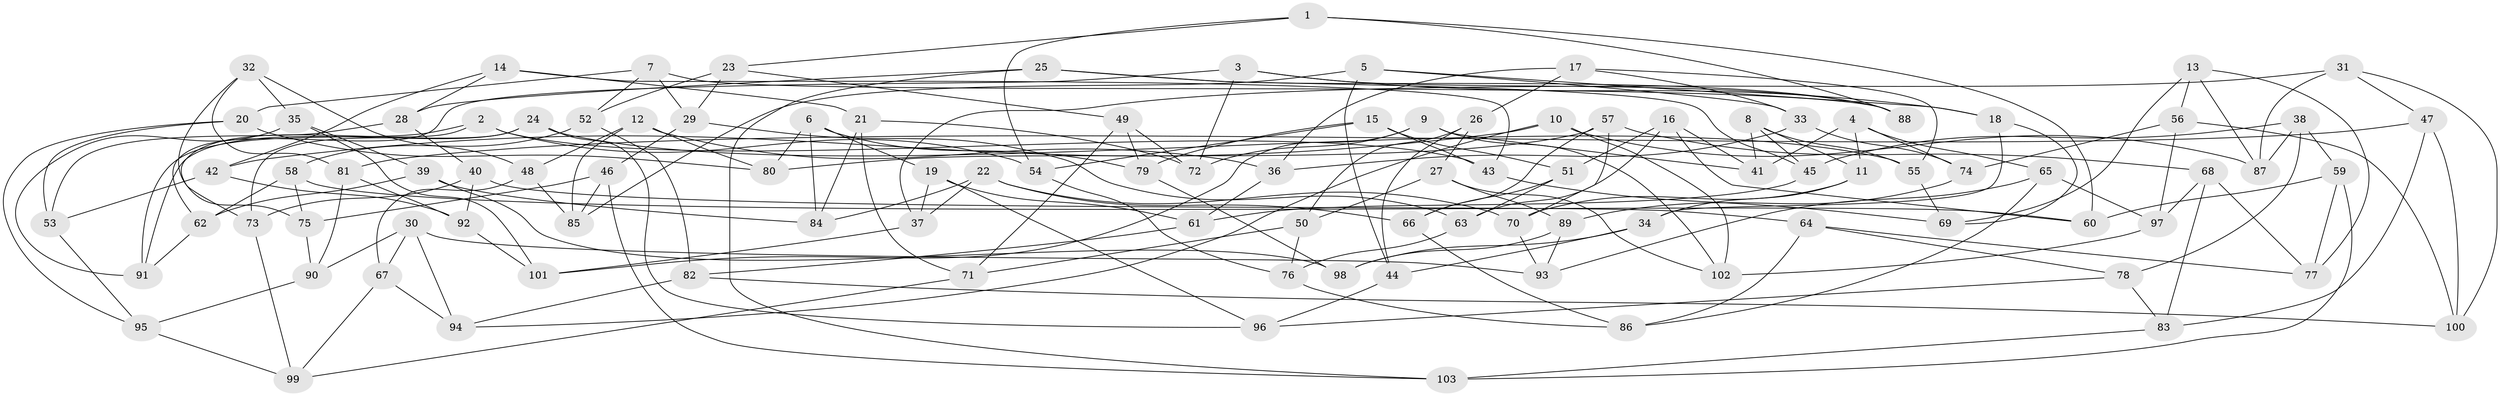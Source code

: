 // coarse degree distribution, {3: 0.19607843137254902, 4: 0.35294117647058826, 5: 0.19607843137254902, 7: 0.058823529411764705, 2: 0.0196078431372549, 6: 0.0784313725490196, 9: 0.0196078431372549, 11: 0.0196078431372549, 13: 0.0196078431372549, 8: 0.0392156862745098}
// Generated by graph-tools (version 1.1) at 2025/03/03/04/25 22:03:00]
// undirected, 103 vertices, 206 edges
graph export_dot {
graph [start="1"]
  node [color=gray90,style=filled];
  1;
  2;
  3;
  4;
  5;
  6;
  7;
  8;
  9;
  10;
  11;
  12;
  13;
  14;
  15;
  16;
  17;
  18;
  19;
  20;
  21;
  22;
  23;
  24;
  25;
  26;
  27;
  28;
  29;
  30;
  31;
  32;
  33;
  34;
  35;
  36;
  37;
  38;
  39;
  40;
  41;
  42;
  43;
  44;
  45;
  46;
  47;
  48;
  49;
  50;
  51;
  52;
  53;
  54;
  55;
  56;
  57;
  58;
  59;
  60;
  61;
  62;
  63;
  64;
  65;
  66;
  67;
  68;
  69;
  70;
  71;
  72;
  73;
  74;
  75;
  76;
  77;
  78;
  79;
  80;
  81;
  82;
  83;
  84;
  85;
  86;
  87;
  88;
  89;
  90;
  91;
  92;
  93;
  94;
  95;
  96;
  97;
  98;
  99;
  100;
  101;
  102;
  103;
  1 -- 88;
  1 -- 54;
  1 -- 23;
  1 -- 60;
  2 -- 54;
  2 -- 43;
  2 -- 73;
  2 -- 91;
  3 -- 88;
  3 -- 18;
  3 -- 62;
  3 -- 72;
  4 -- 74;
  4 -- 11;
  4 -- 41;
  4 -- 65;
  5 -- 18;
  5 -- 85;
  5 -- 44;
  5 -- 33;
  6 -- 79;
  6 -- 84;
  6 -- 80;
  6 -- 19;
  7 -- 29;
  7 -- 20;
  7 -- 88;
  7 -- 52;
  8 -- 55;
  8 -- 11;
  8 -- 45;
  8 -- 41;
  9 -- 101;
  9 -- 41;
  9 -- 102;
  9 -- 72;
  10 -- 102;
  10 -- 94;
  10 -- 87;
  10 -- 42;
  11 -- 34;
  11 -- 70;
  12 -- 48;
  12 -- 36;
  12 -- 85;
  12 -- 80;
  13 -- 56;
  13 -- 77;
  13 -- 87;
  13 -- 69;
  14 -- 28;
  14 -- 21;
  14 -- 42;
  14 -- 43;
  15 -- 51;
  15 -- 79;
  15 -- 43;
  15 -- 54;
  16 -- 41;
  16 -- 63;
  16 -- 51;
  16 -- 60;
  17 -- 26;
  17 -- 55;
  17 -- 33;
  17 -- 36;
  18 -- 69;
  18 -- 34;
  19 -- 61;
  19 -- 96;
  19 -- 37;
  20 -- 80;
  20 -- 95;
  20 -- 53;
  21 -- 71;
  21 -- 72;
  21 -- 84;
  22 -- 37;
  22 -- 84;
  22 -- 66;
  22 -- 70;
  23 -- 49;
  23 -- 52;
  23 -- 29;
  24 -- 73;
  24 -- 55;
  24 -- 91;
  24 -- 96;
  25 -- 28;
  25 -- 103;
  25 -- 45;
  25 -- 88;
  26 -- 27;
  26 -- 44;
  26 -- 50;
  27 -- 102;
  27 -- 89;
  27 -- 50;
  28 -- 40;
  28 -- 53;
  29 -- 46;
  29 -- 63;
  30 -- 94;
  30 -- 67;
  30 -- 90;
  30 -- 93;
  31 -- 47;
  31 -- 37;
  31 -- 87;
  31 -- 100;
  32 -- 81;
  32 -- 35;
  32 -- 75;
  32 -- 48;
  33 -- 36;
  33 -- 74;
  34 -- 98;
  34 -- 44;
  35 -- 91;
  35 -- 39;
  35 -- 101;
  36 -- 61;
  37 -- 101;
  38 -- 78;
  38 -- 45;
  38 -- 87;
  38 -- 59;
  39 -- 84;
  39 -- 62;
  39 -- 98;
  40 -- 92;
  40 -- 73;
  40 -- 64;
  42 -- 92;
  42 -- 53;
  43 -- 69;
  44 -- 96;
  45 -- 61;
  46 -- 103;
  46 -- 75;
  46 -- 85;
  47 -- 81;
  47 -- 100;
  47 -- 83;
  48 -- 85;
  48 -- 67;
  49 -- 72;
  49 -- 71;
  49 -- 79;
  50 -- 71;
  50 -- 76;
  51 -- 66;
  51 -- 63;
  52 -- 82;
  52 -- 58;
  53 -- 95;
  54 -- 76;
  55 -- 69;
  56 -- 97;
  56 -- 74;
  56 -- 100;
  57 -- 68;
  57 -- 66;
  57 -- 70;
  57 -- 80;
  58 -- 75;
  58 -- 62;
  58 -- 60;
  59 -- 60;
  59 -- 103;
  59 -- 77;
  61 -- 82;
  62 -- 91;
  63 -- 76;
  64 -- 86;
  64 -- 78;
  64 -- 77;
  65 -- 97;
  65 -- 93;
  65 -- 86;
  66 -- 86;
  67 -- 94;
  67 -- 99;
  68 -- 83;
  68 -- 97;
  68 -- 77;
  70 -- 93;
  71 -- 99;
  73 -- 99;
  74 -- 89;
  75 -- 90;
  76 -- 86;
  78 -- 96;
  78 -- 83;
  79 -- 98;
  81 -- 90;
  81 -- 92;
  82 -- 94;
  82 -- 100;
  83 -- 103;
  89 -- 98;
  89 -- 93;
  90 -- 95;
  92 -- 101;
  95 -- 99;
  97 -- 102;
}
